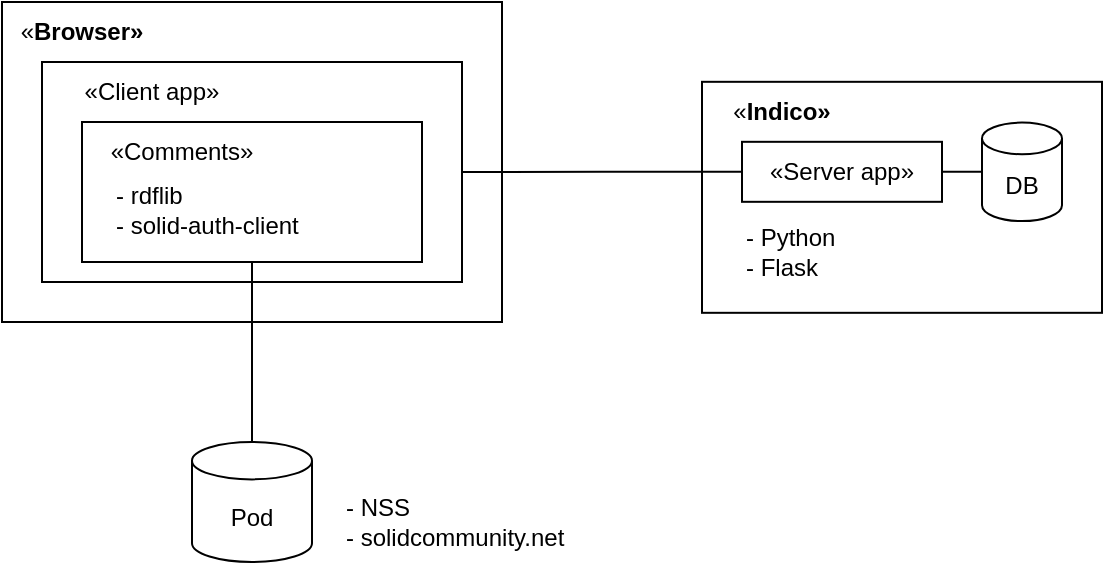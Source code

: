 <mxfile version="13.10.5"><diagram id="RjoRu7-uWJFdzYB7_t-d" name="Page-1"><mxGraphModel dx="983" dy="581" grid="1" gridSize="10" guides="1" tooltips="1" connect="1" arrows="1" fold="1" page="1" pageScale="1" pageWidth="850" pageHeight="1100" math="0" shadow="0"><root><mxCell id="0"/><mxCell id="1" parent="0"/><mxCell id="KK7vwbKGc5HWmUHNLqW3-1" value="" style="rounded=0;whiteSpace=wrap;html=1;" vertex="1" parent="1"><mxGeometry x="40" y="40" width="250" height="160" as="geometry"/></mxCell><mxCell id="KK7vwbKGc5HWmUHNLqW3-3" value="" style="rounded=0;whiteSpace=wrap;html=1;" vertex="1" parent="1"><mxGeometry x="60" y="70" width="210" height="110" as="geometry"/></mxCell><mxCell id="KK7vwbKGc5HWmUHNLqW3-15" style="edgeStyle=orthogonalEdgeStyle;rounded=0;orthogonalLoop=1;jettySize=auto;html=1;exitX=0.5;exitY=1;exitDx=0;exitDy=0;entryX=0.5;entryY=0;entryDx=0;entryDy=0;entryPerimeter=0;endArrow=none;endFill=0;" edge="1" parent="1" source="KK7vwbKGc5HWmUHNLqW3-4" target="KK7vwbKGc5HWmUHNLqW3-14"><mxGeometry relative="1" as="geometry"/></mxCell><mxCell id="KK7vwbKGc5HWmUHNLqW3-4" value="" style="rounded=0;whiteSpace=wrap;html=1;" vertex="1" parent="1"><mxGeometry x="80" y="100" width="170" height="70" as="geometry"/></mxCell><mxCell id="KK7vwbKGc5HWmUHNLqW3-5" value="«&lt;b&gt;Browser»&lt;/b&gt;" style="text;html=1;strokeColor=none;fillColor=none;align=center;verticalAlign=middle;whiteSpace=wrap;rounded=0;" vertex="1" parent="1"><mxGeometry x="60" y="40" width="40" height="30" as="geometry"/></mxCell><mxCell id="KK7vwbKGc5HWmUHNLqW3-6" value="«Client app»" style="text;html=1;strokeColor=none;fillColor=none;align=center;verticalAlign=middle;whiteSpace=wrap;rounded=0;" vertex="1" parent="1"><mxGeometry x="80" y="70" width="70" height="30" as="geometry"/></mxCell><mxCell id="KK7vwbKGc5HWmUHNLqW3-7" value="«Comments»" style="text;html=1;strokeColor=none;fillColor=none;align=center;verticalAlign=middle;whiteSpace=wrap;rounded=0;" vertex="1" parent="1"><mxGeometry x="100" y="100" width="60" height="30" as="geometry"/></mxCell><mxCell id="KK7vwbKGc5HWmUHNLqW3-8" value="" style="rounded=0;whiteSpace=wrap;html=1;" vertex="1" parent="1"><mxGeometry x="390" y="79.91" width="200" height="115.5" as="geometry"/></mxCell><mxCell id="KK7vwbKGc5HWmUHNLqW3-19" style="edgeStyle=orthogonalEdgeStyle;rounded=0;orthogonalLoop=1;jettySize=auto;html=1;exitX=0;exitY=0.5;exitDx=0;exitDy=0;entryX=1;entryY=0.5;entryDx=0;entryDy=0;endArrow=none;endFill=0;" edge="1" parent="1" source="KK7vwbKGc5HWmUHNLqW3-9" target="KK7vwbKGc5HWmUHNLqW3-3"><mxGeometry relative="1" as="geometry"/></mxCell><mxCell id="KK7vwbKGc5HWmUHNLqW3-9" value="" style="rounded=0;whiteSpace=wrap;html=1;" vertex="1" parent="1"><mxGeometry x="410" y="109.91" width="100" height="30" as="geometry"/></mxCell><mxCell id="KK7vwbKGc5HWmUHNLqW3-10" value="«&lt;b&gt;Indico»&lt;/b&gt;" style="text;html=1;strokeColor=none;fillColor=none;align=center;verticalAlign=middle;whiteSpace=wrap;rounded=0;" vertex="1" parent="1"><mxGeometry x="410" y="79.91" width="40" height="30" as="geometry"/></mxCell><mxCell id="KK7vwbKGc5HWmUHNLqW3-11" value="«Server app»" style="text;html=1;strokeColor=none;fillColor=none;align=center;verticalAlign=middle;whiteSpace=wrap;rounded=0;" vertex="1" parent="1"><mxGeometry x="420" y="109.91" width="80" height="30" as="geometry"/></mxCell><mxCell id="KK7vwbKGc5HWmUHNLqW3-16" style="edgeStyle=orthogonalEdgeStyle;rounded=0;orthogonalLoop=1;jettySize=auto;html=1;exitX=0;exitY=0.5;exitDx=0;exitDy=0;exitPerimeter=0;entryX=1;entryY=0.5;entryDx=0;entryDy=0;endArrow=none;endFill=0;" edge="1" parent="1" source="KK7vwbKGc5HWmUHNLqW3-12" target="KK7vwbKGc5HWmUHNLqW3-9"><mxGeometry relative="1" as="geometry"/></mxCell><mxCell id="KK7vwbKGc5HWmUHNLqW3-12" value="DB" style="shape=cylinder3;whiteSpace=wrap;html=1;boundedLbl=1;backgroundOutline=1;size=7.905;" vertex="1" parent="1"><mxGeometry x="530" y="100.29" width="40" height="49.25" as="geometry"/></mxCell><mxCell id="KK7vwbKGc5HWmUHNLqW3-14" value="Pod" style="shape=cylinder3;whiteSpace=wrap;html=1;boundedLbl=1;backgroundOutline=1;size=9.345;" vertex="1" parent="1"><mxGeometry x="135" y="260" width="60" height="60" as="geometry"/></mxCell><mxCell id="KK7vwbKGc5HWmUHNLqW3-17" style="edgeStyle=orthogonalEdgeStyle;rounded=0;orthogonalLoop=1;jettySize=auto;html=1;exitX=0.5;exitY=1;exitDx=0;exitDy=0;endArrow=none;endFill=0;" edge="1" parent="1" source="KK7vwbKGc5HWmUHNLqW3-8" target="KK7vwbKGc5HWmUHNLqW3-8"><mxGeometry relative="1" as="geometry"/></mxCell><mxCell id="KK7vwbKGc5HWmUHNLqW3-20" value="&lt;div&gt;- NSS&lt;/div&gt;&lt;div&gt;- solidcommunity.net&lt;br&gt;&lt;/div&gt;" style="text;html=1;strokeColor=none;fillColor=none;align=left;verticalAlign=middle;whiteSpace=wrap;rounded=0;" vertex="1" parent="1"><mxGeometry x="210" y="290" width="140" height="20" as="geometry"/></mxCell><mxCell id="KK7vwbKGc5HWmUHNLqW3-21" value="&lt;div&gt;- Python&lt;/div&gt;&lt;div&gt;- Flask&lt;br&gt;&lt;/div&gt;" style="text;html=1;strokeColor=none;fillColor=none;align=left;verticalAlign=middle;whiteSpace=wrap;rounded=0;" vertex="1" parent="1"><mxGeometry x="410" y="155.41" width="140" height="20" as="geometry"/></mxCell><mxCell id="KK7vwbKGc5HWmUHNLqW3-22" value="&lt;div&gt;- rdflib&lt;/div&gt;&lt;div&gt;- solid-auth-client&lt;br&gt;&lt;/div&gt;" style="text;html=1;strokeColor=none;fillColor=none;align=left;verticalAlign=middle;whiteSpace=wrap;rounded=0;" vertex="1" parent="1"><mxGeometry x="95" y="134.13" width="140" height="20" as="geometry"/></mxCell></root></mxGraphModel></diagram></mxfile>